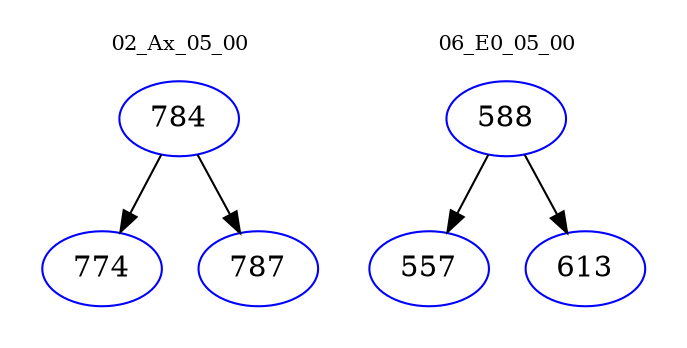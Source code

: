 digraph{
subgraph cluster_0 {
color = white
label = "02_Ax_05_00";
fontsize=10;
T0_784 [label="784", color="blue"]
T0_784 -> T0_774 [color="black"]
T0_774 [label="774", color="blue"]
T0_784 -> T0_787 [color="black"]
T0_787 [label="787", color="blue"]
}
subgraph cluster_1 {
color = white
label = "06_E0_05_00";
fontsize=10;
T1_588 [label="588", color="blue"]
T1_588 -> T1_557 [color="black"]
T1_557 [label="557", color="blue"]
T1_588 -> T1_613 [color="black"]
T1_613 [label="613", color="blue"]
}
}
